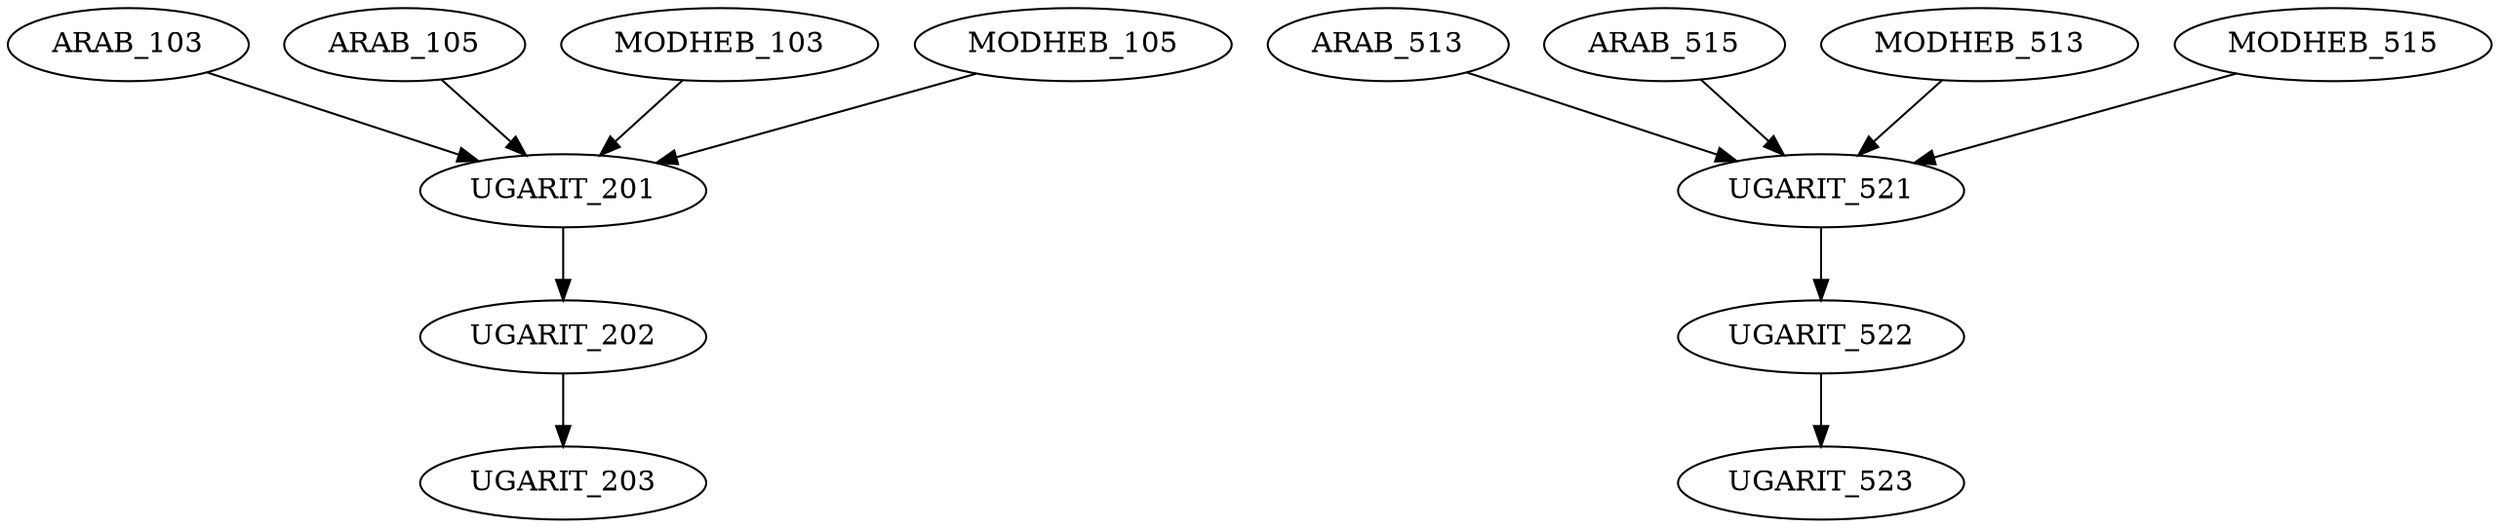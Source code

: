 digraph G {
    edge [color=black];
    ARAB_103 -> UGARIT_201;
    ARAB_105 -> UGARIT_201;
    MODHEB_103 -> UGARIT_201;
    MODHEB_105 -> UGARIT_201;
    edge [color=black];
    UGARIT_201 -> UGARIT_202;
    edge [color=black];
    UGARIT_202 -> UGARIT_203;
    edge [color=black];
    ARAB_513 -> UGARIT_521;
    ARAB_515 -> UGARIT_521;
    MODHEB_513 -> UGARIT_521;
    MODHEB_515 -> UGARIT_521;
    edge [color=black];
    UGARIT_521 -> UGARIT_522;
    edge [color=black];
    UGARIT_522 -> UGARIT_523;
}

